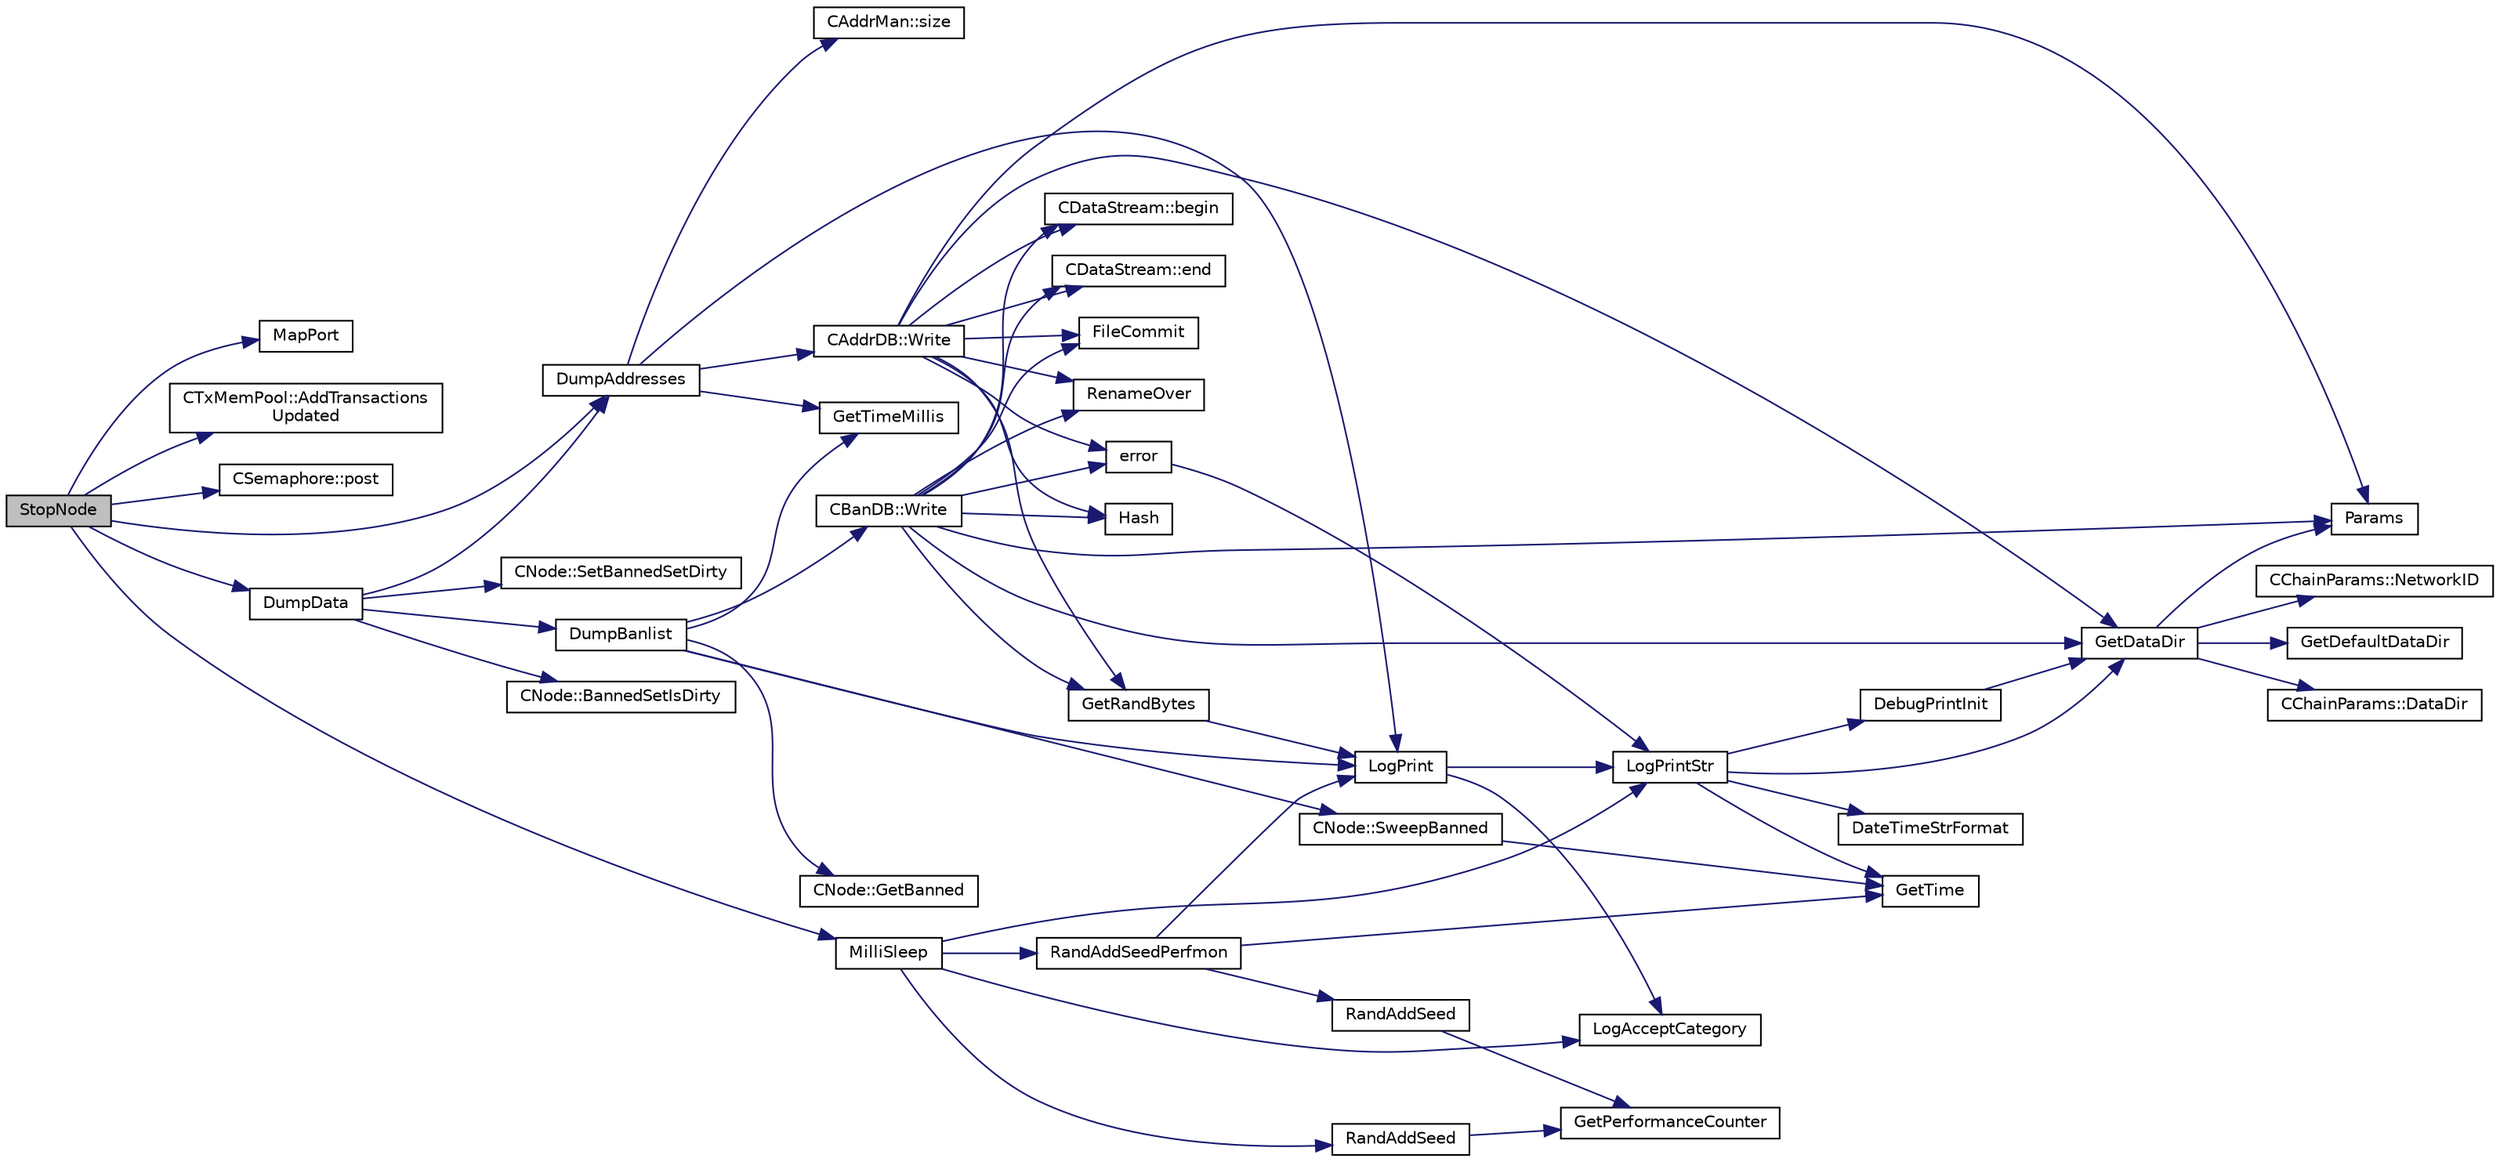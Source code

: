 digraph "StopNode"
{
  edge [fontname="Helvetica",fontsize="10",labelfontname="Helvetica",labelfontsize="10"];
  node [fontname="Helvetica",fontsize="10",shape=record];
  rankdir="LR";
  Node1362 [label="StopNode",height=0.2,width=0.4,color="black", fillcolor="grey75", style="filled", fontcolor="black"];
  Node1362 -> Node1363 [color="midnightblue",fontsize="10",style="solid",fontname="Helvetica"];
  Node1363 [label="MapPort",height=0.2,width=0.4,color="black", fillcolor="white", style="filled",URL="$dd/d84/net_8cpp.html#a93e4e6fbe288b6e882e697918695f88e"];
  Node1362 -> Node1364 [color="midnightblue",fontsize="10",style="solid",fontname="Helvetica"];
  Node1364 [label="CTxMemPool::AddTransactions\lUpdated",height=0.2,width=0.4,color="black", fillcolor="white", style="filled",URL="$db/d98/class_c_tx_mem_pool.html#a3039b67e5eebaa3ff830261c192816f2"];
  Node1362 -> Node1365 [color="midnightblue",fontsize="10",style="solid",fontname="Helvetica"];
  Node1365 [label="CSemaphore::post",height=0.2,width=0.4,color="black", fillcolor="white", style="filled",URL="$d0/d06/class_c_semaphore.html#af6a956f6c191e824485fd3af6db39318"];
  Node1362 -> Node1366 [color="midnightblue",fontsize="10",style="solid",fontname="Helvetica"];
  Node1366 [label="DumpData",height=0.2,width=0.4,color="black", fillcolor="white", style="filled",URL="$dd/d84/net_8cpp.html#a88d718bd281a8150c9bb2d8c1e8e0a09"];
  Node1366 -> Node1367 [color="midnightblue",fontsize="10",style="solid",fontname="Helvetica"];
  Node1367 [label="DumpAddresses",height=0.2,width=0.4,color="black", fillcolor="white", style="filled",URL="$dd/d84/net_8cpp.html#ab8b5323f5ef61499582a5a6e53b49b6e"];
  Node1367 -> Node1368 [color="midnightblue",fontsize="10",style="solid",fontname="Helvetica"];
  Node1368 [label="GetTimeMillis",height=0.2,width=0.4,color="black", fillcolor="white", style="filled",URL="$d8/d3c/util_8h.html#a139d0fe6387b9e230a9b8bb12d9b43b9"];
  Node1367 -> Node1369 [color="midnightblue",fontsize="10",style="solid",fontname="Helvetica"];
  Node1369 [label="CAddrDB::Write",height=0.2,width=0.4,color="black", fillcolor="white", style="filled",URL="$dc/da8/class_c_addr_d_b.html#aaec90dba59cd69a2f25bc5630a1dde39"];
  Node1369 -> Node1370 [color="midnightblue",fontsize="10",style="solid",fontname="Helvetica"];
  Node1370 [label="GetRandBytes",height=0.2,width=0.4,color="black", fillcolor="white", style="filled",URL="$df/d2d/util_8cpp.html#acf52c2aa8213c7b15e26594a2264ed8a"];
  Node1370 -> Node1371 [color="midnightblue",fontsize="10",style="solid",fontname="Helvetica"];
  Node1371 [label="LogPrint",height=0.2,width=0.4,color="black", fillcolor="white", style="filled",URL="$d8/d3c/util_8h.html#aab1f837a2366f424bdc996fdf6352171"];
  Node1371 -> Node1372 [color="midnightblue",fontsize="10",style="solid",fontname="Helvetica"];
  Node1372 [label="LogAcceptCategory",height=0.2,width=0.4,color="black", fillcolor="white", style="filled",URL="$d8/d3c/util_8h.html#a343d2a13efe00125f78d25dafb0a8d98"];
  Node1371 -> Node1373 [color="midnightblue",fontsize="10",style="solid",fontname="Helvetica"];
  Node1373 [label="LogPrintStr",height=0.2,width=0.4,color="black", fillcolor="white", style="filled",URL="$d8/d3c/util_8h.html#afd4c3002b2797c0560adddb6af3ca1da"];
  Node1373 -> Node1374 [color="midnightblue",fontsize="10",style="solid",fontname="Helvetica"];
  Node1374 [label="DebugPrintInit",height=0.2,width=0.4,color="black", fillcolor="white", style="filled",URL="$df/d2d/util_8cpp.html#a751ff5f21d880737811136b5e0bcea12"];
  Node1374 -> Node1375 [color="midnightblue",fontsize="10",style="solid",fontname="Helvetica"];
  Node1375 [label="GetDataDir",height=0.2,width=0.4,color="black", fillcolor="white", style="filled",URL="$df/d2d/util_8cpp.html#ab83866a054745d4b30a3948a1b44beba"];
  Node1375 -> Node1376 [color="midnightblue",fontsize="10",style="solid",fontname="Helvetica"];
  Node1376 [label="Params",height=0.2,width=0.4,color="black", fillcolor="white", style="filled",URL="$df/dbf/chainparams_8cpp.html#ace5c5b706d71a324a417dd2db394fd4a",tooltip="Return the currently selected parameters. "];
  Node1375 -> Node1377 [color="midnightblue",fontsize="10",style="solid",fontname="Helvetica"];
  Node1377 [label="CChainParams::NetworkID",height=0.2,width=0.4,color="black", fillcolor="white", style="filled",URL="$d1/d4f/class_c_chain_params.html#a90dc493ec0c0325c98c3ac06eb99862b"];
  Node1375 -> Node1378 [color="midnightblue",fontsize="10",style="solid",fontname="Helvetica"];
  Node1378 [label="GetDefaultDataDir",height=0.2,width=0.4,color="black", fillcolor="white", style="filled",URL="$df/d2d/util_8cpp.html#ab272995de020a3bcbf743be630e485c6"];
  Node1375 -> Node1379 [color="midnightblue",fontsize="10",style="solid",fontname="Helvetica"];
  Node1379 [label="CChainParams::DataDir",height=0.2,width=0.4,color="black", fillcolor="white", style="filled",URL="$d1/d4f/class_c_chain_params.html#a959488b5d8e6fe62857940b831d73a78"];
  Node1373 -> Node1375 [color="midnightblue",fontsize="10",style="solid",fontname="Helvetica"];
  Node1373 -> Node1380 [color="midnightblue",fontsize="10",style="solid",fontname="Helvetica"];
  Node1380 [label="DateTimeStrFormat",height=0.2,width=0.4,color="black", fillcolor="white", style="filled",URL="$df/d2d/util_8cpp.html#a749bc6776c8ec72d7c5e4dea56aee415"];
  Node1373 -> Node1381 [color="midnightblue",fontsize="10",style="solid",fontname="Helvetica"];
  Node1381 [label="GetTime",height=0.2,width=0.4,color="black", fillcolor="white", style="filled",URL="$df/d2d/util_8cpp.html#a46fac5fba8ba905b5f9acb364f5d8c6f"];
  Node1369 -> Node1376 [color="midnightblue",fontsize="10",style="solid",fontname="Helvetica"];
  Node1369 -> Node1382 [color="midnightblue",fontsize="10",style="solid",fontname="Helvetica"];
  Node1382 [label="Hash",height=0.2,width=0.4,color="black", fillcolor="white", style="filled",URL="$db/dfb/hash_8h.html#ab3f6c437460137530d86e09c2c102e99"];
  Node1369 -> Node1383 [color="midnightblue",fontsize="10",style="solid",fontname="Helvetica"];
  Node1383 [label="CDataStream::begin",height=0.2,width=0.4,color="black", fillcolor="white", style="filled",URL="$d5/d41/class_c_data_stream.html#a2355d11752d8622badfbc03e9ed192fd"];
  Node1369 -> Node1384 [color="midnightblue",fontsize="10",style="solid",fontname="Helvetica"];
  Node1384 [label="CDataStream::end",height=0.2,width=0.4,color="black", fillcolor="white", style="filled",URL="$d5/d41/class_c_data_stream.html#a66409dbd4403682fe674e2e71173cab4"];
  Node1369 -> Node1375 [color="midnightblue",fontsize="10",style="solid",fontname="Helvetica"];
  Node1369 -> Node1385 [color="midnightblue",fontsize="10",style="solid",fontname="Helvetica"];
  Node1385 [label="error",height=0.2,width=0.4,color="black", fillcolor="white", style="filled",URL="$d8/d3c/util_8h.html#af8985880cf4ef26df0a5aa2ffcb76662"];
  Node1385 -> Node1373 [color="midnightblue",fontsize="10",style="solid",fontname="Helvetica"];
  Node1369 -> Node1386 [color="midnightblue",fontsize="10",style="solid",fontname="Helvetica"];
  Node1386 [label="FileCommit",height=0.2,width=0.4,color="black", fillcolor="white", style="filled",URL="$df/d2d/util_8cpp.html#a7572b77c2a5191de8d40d4050322ab84"];
  Node1369 -> Node1387 [color="midnightblue",fontsize="10",style="solid",fontname="Helvetica"];
  Node1387 [label="RenameOver",height=0.2,width=0.4,color="black", fillcolor="white", style="filled",URL="$df/d2d/util_8cpp.html#ad8f8509a84cc6f53344a5ac76369c327"];
  Node1367 -> Node1371 [color="midnightblue",fontsize="10",style="solid",fontname="Helvetica"];
  Node1367 -> Node1388 [color="midnightblue",fontsize="10",style="solid",fontname="Helvetica"];
  Node1388 [label="CAddrMan::size",height=0.2,width=0.4,color="black", fillcolor="white", style="filled",URL="$d1/dc7/class_c_addr_man.html#a15b8e72f55344b6fbd1bc1bda3cdc5bc"];
  Node1366 -> Node1389 [color="midnightblue",fontsize="10",style="solid",fontname="Helvetica"];
  Node1389 [label="CNode::BannedSetIsDirty",height=0.2,width=0.4,color="black", fillcolor="white", style="filled",URL="$d1/d64/class_c_node.html#a238cd722064013a8dff38b02d2da4869",tooltip="check is the banlist has unwritten changes "];
  Node1366 -> Node1390 [color="midnightblue",fontsize="10",style="solid",fontname="Helvetica"];
  Node1390 [label="DumpBanlist",height=0.2,width=0.4,color="black", fillcolor="white", style="filled",URL="$dd/d84/net_8cpp.html#af593c31ddb8a6d2f3c6faf63c28b5aa9"];
  Node1390 -> Node1368 [color="midnightblue",fontsize="10",style="solid",fontname="Helvetica"];
  Node1390 -> Node1391 [color="midnightblue",fontsize="10",style="solid",fontname="Helvetica"];
  Node1391 [label="CNode::SweepBanned",height=0.2,width=0.4,color="black", fillcolor="white", style="filled",URL="$d1/d64/class_c_node.html#ad8b42ef7c930421014b59e845ec5295b",tooltip="clean unused entires (if bantime has expired) "];
  Node1391 -> Node1381 [color="midnightblue",fontsize="10",style="solid",fontname="Helvetica"];
  Node1390 -> Node1392 [color="midnightblue",fontsize="10",style="solid",fontname="Helvetica"];
  Node1392 [label="CNode::GetBanned",height=0.2,width=0.4,color="black", fillcolor="white", style="filled",URL="$d1/d64/class_c_node.html#ac7dc25e8d4c24df89befe4dcc2060372"];
  Node1390 -> Node1393 [color="midnightblue",fontsize="10",style="solid",fontname="Helvetica"];
  Node1393 [label="CBanDB::Write",height=0.2,width=0.4,color="black", fillcolor="white", style="filled",URL="$dd/db6/class_c_ban_d_b.html#a0550a06c6b5987869f557467fe7f9896"];
  Node1393 -> Node1370 [color="midnightblue",fontsize="10",style="solid",fontname="Helvetica"];
  Node1393 -> Node1376 [color="midnightblue",fontsize="10",style="solid",fontname="Helvetica"];
  Node1393 -> Node1382 [color="midnightblue",fontsize="10",style="solid",fontname="Helvetica"];
  Node1393 -> Node1383 [color="midnightblue",fontsize="10",style="solid",fontname="Helvetica"];
  Node1393 -> Node1384 [color="midnightblue",fontsize="10",style="solid",fontname="Helvetica"];
  Node1393 -> Node1375 [color="midnightblue",fontsize="10",style="solid",fontname="Helvetica"];
  Node1393 -> Node1385 [color="midnightblue",fontsize="10",style="solid",fontname="Helvetica"];
  Node1393 -> Node1386 [color="midnightblue",fontsize="10",style="solid",fontname="Helvetica"];
  Node1393 -> Node1387 [color="midnightblue",fontsize="10",style="solid",fontname="Helvetica"];
  Node1390 -> Node1371 [color="midnightblue",fontsize="10",style="solid",fontname="Helvetica"];
  Node1366 -> Node1394 [color="midnightblue",fontsize="10",style="solid",fontname="Helvetica"];
  Node1394 [label="CNode::SetBannedSetDirty",height=0.2,width=0.4,color="black", fillcolor="white", style="filled",URL="$d1/d64/class_c_node.html#ab4248e8207bfae98f83ce56a4b25d07b",tooltip="set the \"dirty\" flag for the banlist "];
  Node1362 -> Node1395 [color="midnightblue",fontsize="10",style="solid",fontname="Helvetica"];
  Node1395 [label="MilliSleep",height=0.2,width=0.4,color="black", fillcolor="white", style="filled",URL="$d8/d3c/util_8h.html#ac635182d3e845eda4af4fa5ab31609da"];
  Node1395 -> Node1396 [color="midnightblue",fontsize="10",style="solid",fontname="Helvetica"];
  Node1396 [label="RandAddSeed",height=0.2,width=0.4,color="black", fillcolor="white", style="filled",URL="$d8/d3c/util_8h.html#ab699fbdf803610a4e2060fd87787f7e0"];
  Node1396 -> Node1397 [color="midnightblue",fontsize="10",style="solid",fontname="Helvetica"];
  Node1397 [label="GetPerformanceCounter",height=0.2,width=0.4,color="black", fillcolor="white", style="filled",URL="$d8/d3c/util_8h.html#acd4d9988b9bb3f31fddf72a34b2bc37f"];
  Node1395 -> Node1398 [color="midnightblue",fontsize="10",style="solid",fontname="Helvetica"];
  Node1398 [label="RandAddSeedPerfmon",height=0.2,width=0.4,color="black", fillcolor="white", style="filled",URL="$d8/d3c/util_8h.html#a786af12a87491f8dc24351d93b9833b6"];
  Node1398 -> Node1399 [color="midnightblue",fontsize="10",style="solid",fontname="Helvetica"];
  Node1399 [label="RandAddSeed",height=0.2,width=0.4,color="black", fillcolor="white", style="filled",URL="$df/d2d/util_8cpp.html#ab699fbdf803610a4e2060fd87787f7e0"];
  Node1399 -> Node1397 [color="midnightblue",fontsize="10",style="solid",fontname="Helvetica"];
  Node1398 -> Node1381 [color="midnightblue",fontsize="10",style="solid",fontname="Helvetica"];
  Node1398 -> Node1371 [color="midnightblue",fontsize="10",style="solid",fontname="Helvetica"];
  Node1395 -> Node1372 [color="midnightblue",fontsize="10",style="solid",fontname="Helvetica"];
  Node1395 -> Node1373 [color="midnightblue",fontsize="10",style="solid",fontname="Helvetica"];
  Node1362 -> Node1367 [color="midnightblue",fontsize="10",style="solid",fontname="Helvetica"];
}
